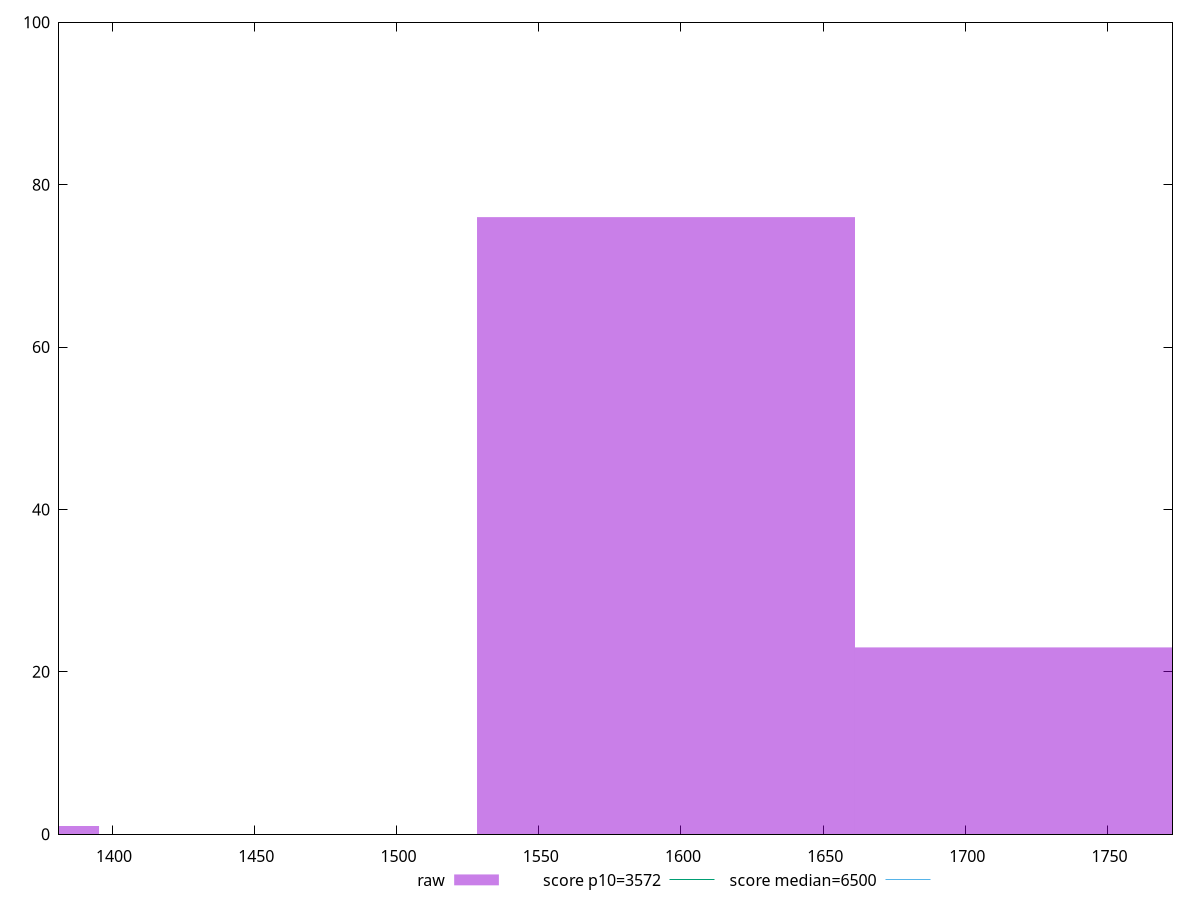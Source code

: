 reset

$raw <<EOF
1594.7470715935888 76
1727.6426608930547 23
1328.9558929946575 1
EOF

set key outside below
set boxwidth 132.89558929946574
set xrange [1381.3253999999997:1772.8284]
set yrange [0:100]
set trange [0:100]
set style fill transparent solid 0.5 noborder

set parametric
set terminal svg size 640, 490 enhanced background rgb 'white'
set output "reports/report_00031_2021-02-24T23-18-18.084Z/first-cpu-idle/samples/card/raw/histogram.svg"

plot $raw title "raw" with boxes, \
     3572,t title "score p10=3572", \
     6500,t title "score median=6500"

reset
